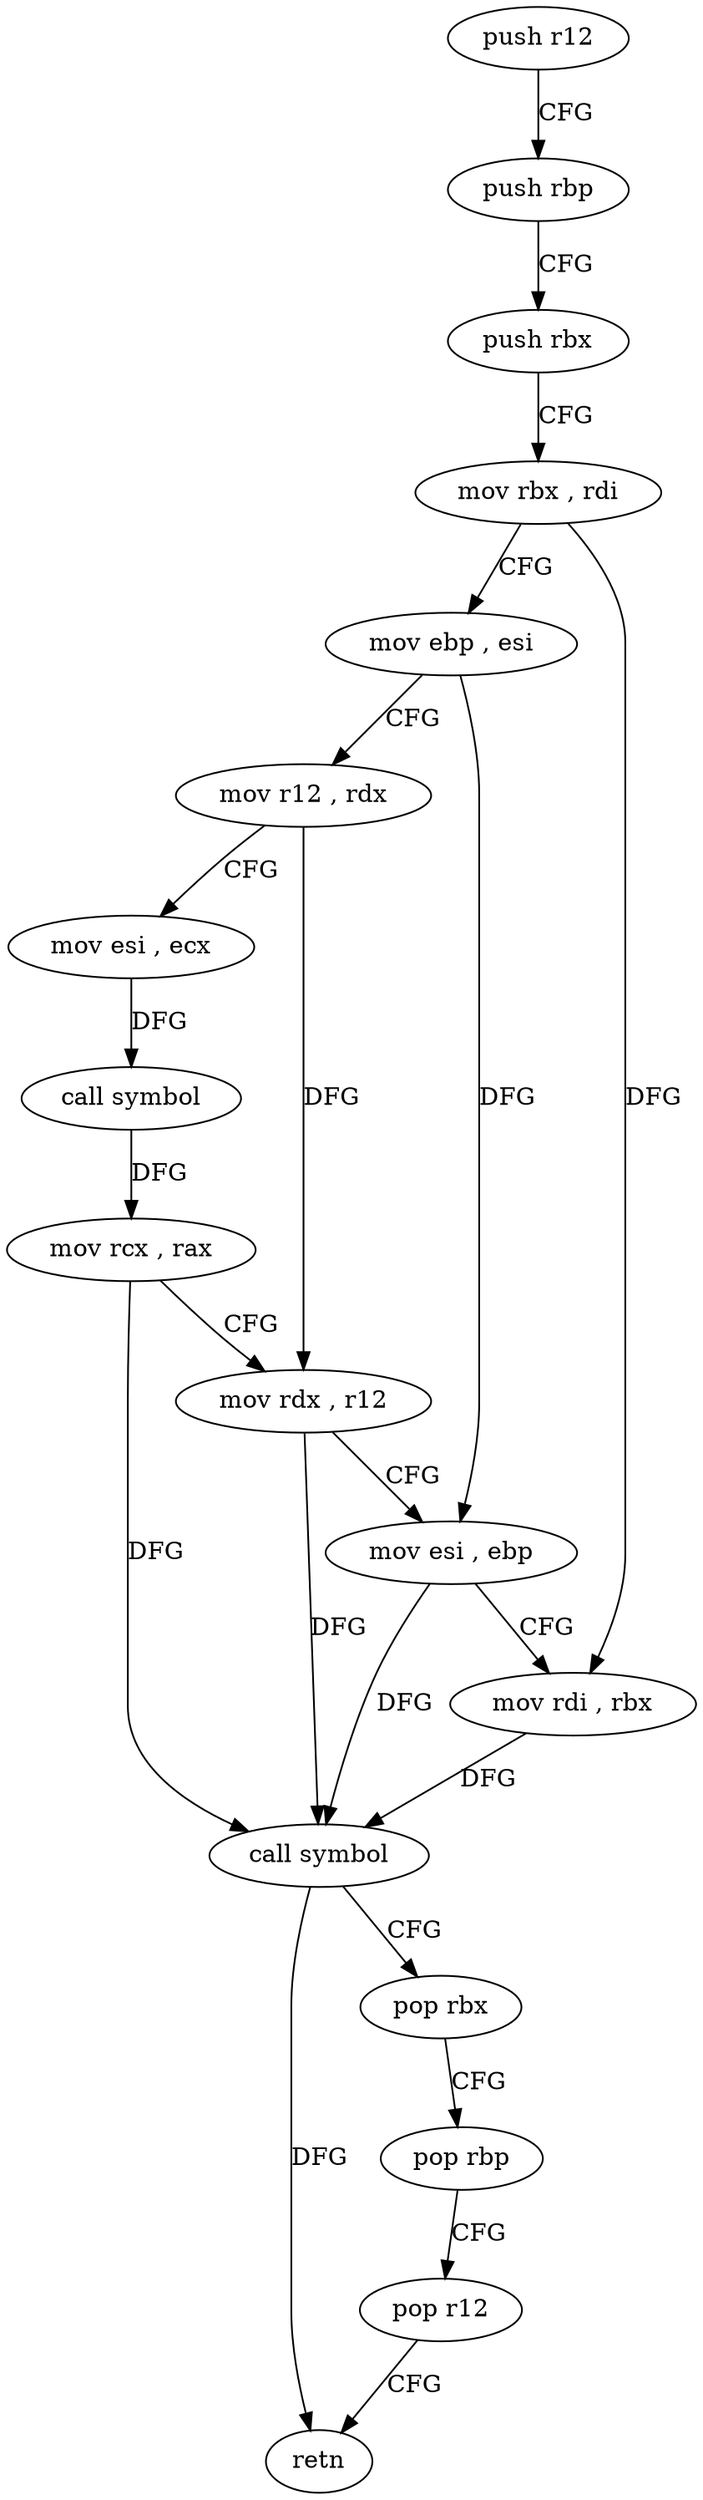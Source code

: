 digraph "func" {
"78005" [label = "push r12" ]
"78007" [label = "push rbp" ]
"78008" [label = "push rbx" ]
"78009" [label = "mov rbx , rdi" ]
"78012" [label = "mov ebp , esi" ]
"78014" [label = "mov r12 , rdx" ]
"78017" [label = "mov esi , ecx" ]
"78019" [label = "call symbol" ]
"78024" [label = "mov rcx , rax" ]
"78027" [label = "mov rdx , r12" ]
"78030" [label = "mov esi , ebp" ]
"78032" [label = "mov rdi , rbx" ]
"78035" [label = "call symbol" ]
"78040" [label = "pop rbx" ]
"78041" [label = "pop rbp" ]
"78042" [label = "pop r12" ]
"78044" [label = "retn" ]
"78005" -> "78007" [ label = "CFG" ]
"78007" -> "78008" [ label = "CFG" ]
"78008" -> "78009" [ label = "CFG" ]
"78009" -> "78012" [ label = "CFG" ]
"78009" -> "78032" [ label = "DFG" ]
"78012" -> "78014" [ label = "CFG" ]
"78012" -> "78030" [ label = "DFG" ]
"78014" -> "78017" [ label = "CFG" ]
"78014" -> "78027" [ label = "DFG" ]
"78017" -> "78019" [ label = "DFG" ]
"78019" -> "78024" [ label = "DFG" ]
"78024" -> "78027" [ label = "CFG" ]
"78024" -> "78035" [ label = "DFG" ]
"78027" -> "78030" [ label = "CFG" ]
"78027" -> "78035" [ label = "DFG" ]
"78030" -> "78032" [ label = "CFG" ]
"78030" -> "78035" [ label = "DFG" ]
"78032" -> "78035" [ label = "DFG" ]
"78035" -> "78040" [ label = "CFG" ]
"78035" -> "78044" [ label = "DFG" ]
"78040" -> "78041" [ label = "CFG" ]
"78041" -> "78042" [ label = "CFG" ]
"78042" -> "78044" [ label = "CFG" ]
}
